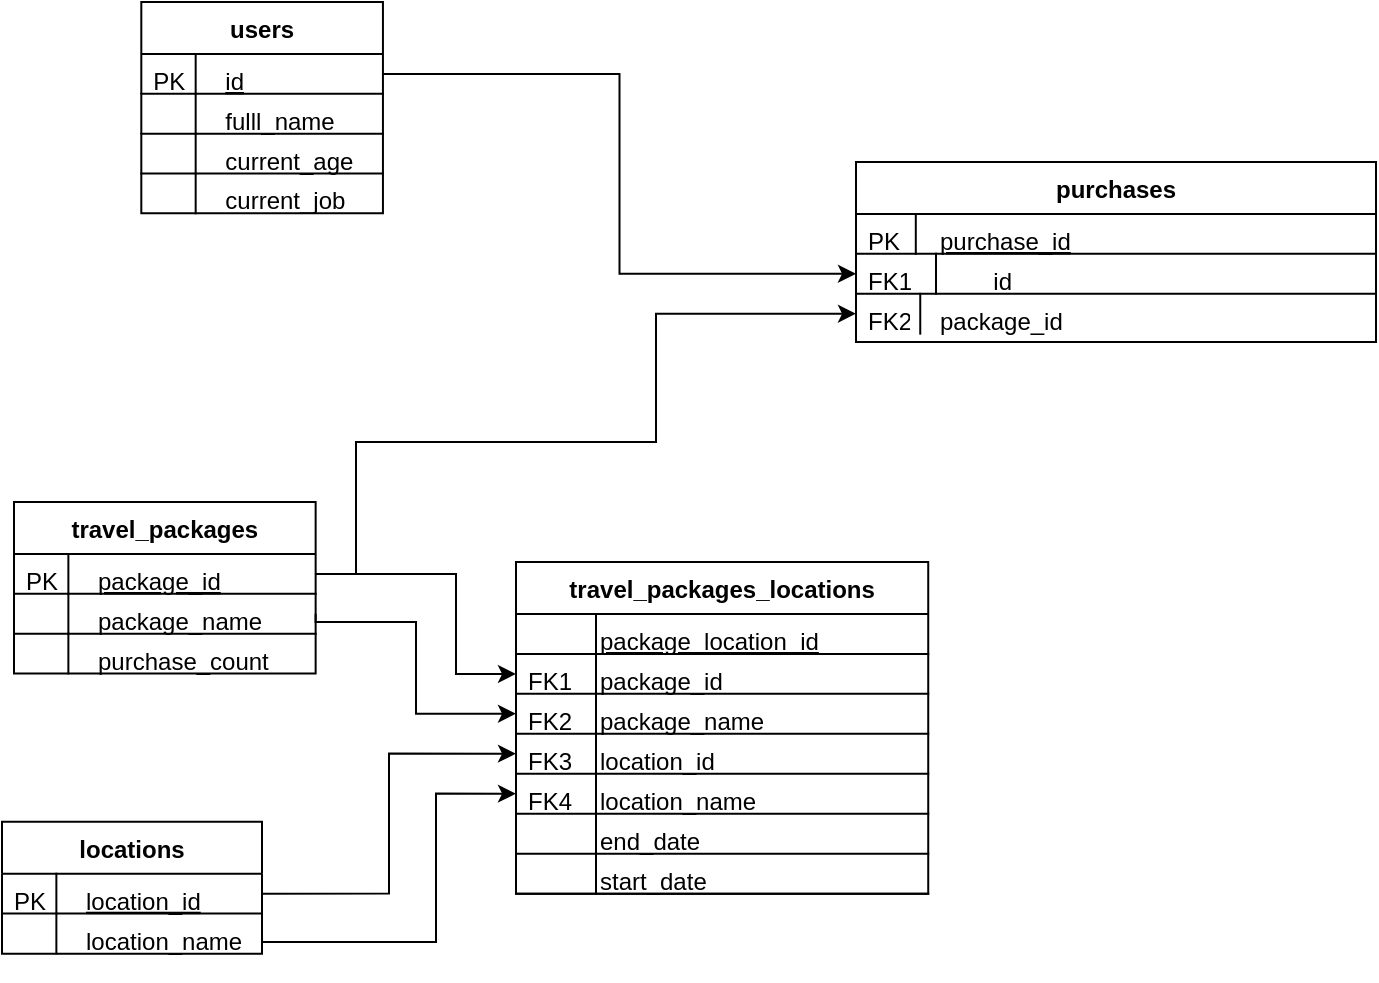 <mxfile version="11.1.4" type="device"><diagram id="C5RBs43oDa-KdzZeNtuy" name="Page-1"><mxGraphModel dx="1068" dy="708" grid="1" gridSize="10" guides="1" tooltips="1" connect="1" arrows="1" fold="1" page="1" pageScale="1" pageWidth="827" pageHeight="1169" math="0" shadow="0"><root><mxCell id="WIyWlLk6GJQsqaUBKTNV-0"/><mxCell id="WIyWlLk6GJQsqaUBKTNV-1" parent="WIyWlLk6GJQsqaUBKTNV-0"/><mxCell id="l_IEqBII2UeXaePK1DsT-18" value="" style="group;container=1;" parent="WIyWlLk6GJQsqaUBKTNV-1" vertex="1" connectable="0"><mxGeometry x="130" y="120" width="416.12" height="405.73" as="geometry"/></mxCell><mxCell id="zkfFHV4jXpPFQw0GAbJ--51" value="users" style="swimlane;fontStyle=1;childLayout=stackLayout;horizontal=1;startSize=26;horizontalStack=0;resizeParent=1;resizeLast=0;collapsible=1;marginBottom=0;rounded=0;shadow=0;strokeWidth=1;" parent="l_IEqBII2UeXaePK1DsT-18" vertex="1"><mxGeometry x="22.653" width="120.816" height="105.64" as="geometry"><mxRectangle x="20" y="80" width="160" height="26" as="alternateBounds"/></mxGeometry></mxCell><mxCell id="zkfFHV4jXpPFQw0GAbJ--52" value="id" style="shape=partialRectangle;top=0;left=0;right=0;bottom=1;align=left;verticalAlign=top;fillColor=none;spacingLeft=40;spacingRight=4;overflow=hidden;rotatable=0;points=[[0,0.5],[1,0.5]];portConstraint=eastwest;dropTarget=0;rounded=0;shadow=0;strokeWidth=1;fontStyle=4" parent="zkfFHV4jXpPFQw0GAbJ--51" vertex="1"><mxGeometry y="26" width="120.816" height="19.91" as="geometry"/></mxCell><mxCell id="zkfFHV4jXpPFQw0GAbJ--53" value="PK" style="shape=partialRectangle;top=0;left=0;bottom=0;fillColor=none;align=left;verticalAlign=top;spacingLeft=4;spacingRight=4;overflow=hidden;rotatable=0;points=[];portConstraint=eastwest;part=1;" parent="zkfFHV4jXpPFQw0GAbJ--52" vertex="1" connectable="0"><mxGeometry width="27.184" height="19.91" as="geometry"/></mxCell><mxCell id="zkfFHV4jXpPFQw0GAbJ--54" value="fulll_name&#10;" style="shape=partialRectangle;top=0;left=0;right=0;bottom=1;align=left;verticalAlign=top;fillColor=none;spacingLeft=40;spacingRight=4;overflow=hidden;rotatable=0;points=[[0,0.5],[1,0.5]];portConstraint=eastwest;dropTarget=0;rounded=0;shadow=0;strokeWidth=1;" parent="zkfFHV4jXpPFQw0GAbJ--51" vertex="1"><mxGeometry y="45.91" width="120.816" height="19.91" as="geometry"/></mxCell><mxCell id="zkfFHV4jXpPFQw0GAbJ--55" value="" style="shape=partialRectangle;top=0;left=0;bottom=0;fillColor=none;align=left;verticalAlign=top;spacingLeft=4;spacingRight=4;overflow=hidden;rotatable=0;points=[];portConstraint=eastwest;part=1;" parent="zkfFHV4jXpPFQw0GAbJ--54" vertex="1" connectable="0"><mxGeometry width="27.184" height="19.91" as="geometry"/></mxCell><mxCell id="l_IEqBII2UeXaePK1DsT-0" value="current_age" style="shape=partialRectangle;top=0;left=0;right=0;bottom=1;align=left;verticalAlign=top;fillColor=none;spacingLeft=40;spacingRight=4;overflow=hidden;rotatable=0;points=[[0,0.5],[1,0.5]];portConstraint=eastwest;dropTarget=0;rounded=0;shadow=0;strokeWidth=1;" parent="zkfFHV4jXpPFQw0GAbJ--51" vertex="1"><mxGeometry y="65.82" width="120.816" height="19.91" as="geometry"/></mxCell><mxCell id="l_IEqBII2UeXaePK1DsT-1" value="" style="shape=partialRectangle;top=0;left=0;bottom=0;fillColor=none;align=left;verticalAlign=top;spacingLeft=4;spacingRight=4;overflow=hidden;rotatable=0;points=[];portConstraint=eastwest;part=1;" parent="l_IEqBII2UeXaePK1DsT-0" vertex="1" connectable="0"><mxGeometry width="27.184" height="19.91" as="geometry"/></mxCell><mxCell id="l_IEqBII2UeXaePK1DsT-2" value="current_job" style="shape=partialRectangle;top=0;left=0;right=0;bottom=0;align=left;verticalAlign=top;fillColor=none;spacingLeft=40;spacingRight=4;overflow=hidden;rotatable=0;points=[[0,0.5],[1,0.5]];portConstraint=eastwest;dropTarget=0;rounded=0;shadow=0;strokeWidth=1;" parent="zkfFHV4jXpPFQw0GAbJ--51" vertex="1"><mxGeometry y="85.73" width="120.816" height="19.91" as="geometry"/></mxCell><mxCell id="l_IEqBII2UeXaePK1DsT-3" value="" style="shape=partialRectangle;top=0;left=0;bottom=0;fillColor=none;align=left;verticalAlign=top;spacingLeft=4;spacingRight=4;overflow=hidden;rotatable=0;points=[];portConstraint=eastwest;part=1;" parent="l_IEqBII2UeXaePK1DsT-2" vertex="1" connectable="0"><mxGeometry width="27.184" height="19.91" as="geometry"/></mxCell><mxCell id="zkfFHV4jXpPFQw0GAbJ--64" value="travel_packages_locations" style="swimlane;fontStyle=1;childLayout=stackLayout;horizontal=1;startSize=26;horizontalStack=0;resizeParent=1;resizeLast=0;collapsible=1;marginBottom=0;rounded=0;shadow=0;strokeWidth=1;" parent="l_IEqBII2UeXaePK1DsT-18" vertex="1"><mxGeometry x="210" y="280" width="206.12" height="165.82" as="geometry"><mxRectangle x="260" y="270" width="160" height="26" as="alternateBounds"/></mxGeometry></mxCell><mxCell id="zkfFHV4jXpPFQw0GAbJ--65" value="package_location_id" style="shape=partialRectangle;top=0;left=0;right=0;bottom=1;align=left;verticalAlign=top;fillColor=none;spacingLeft=40;spacingRight=4;overflow=hidden;rotatable=0;points=[[0,0.5],[1,0.5]];portConstraint=eastwest;dropTarget=0;rounded=0;shadow=0;strokeWidth=1;fontStyle=4" parent="zkfFHV4jXpPFQw0GAbJ--64" vertex="1"><mxGeometry y="26" width="206.12" height="20" as="geometry"/></mxCell><mxCell id="zkfFHV4jXpPFQw0GAbJ--66" value="" style="shape=partialRectangle;top=0;left=0;bottom=0;fillColor=none;align=left;verticalAlign=top;spacingLeft=4;spacingRight=4;overflow=hidden;rotatable=0;points=[];portConstraint=eastwest;part=1;" parent="zkfFHV4jXpPFQw0GAbJ--65" vertex="1" connectable="0"><mxGeometry width="40" height="20" as="geometry"/></mxCell><mxCell id="zkfFHV4jXpPFQw0GAbJ--67" value="package_id" style="shape=partialRectangle;top=0;left=0;right=0;bottom=1;align=left;verticalAlign=top;fillColor=none;spacingLeft=40;spacingRight=4;overflow=hidden;rotatable=0;points=[[0,0.5],[1,0.5]];portConstraint=eastwest;dropTarget=0;rounded=0;shadow=0;strokeWidth=1;" parent="zkfFHV4jXpPFQw0GAbJ--64" vertex="1"><mxGeometry y="46" width="206.12" height="19.91" as="geometry"/></mxCell><mxCell id="zkfFHV4jXpPFQw0GAbJ--68" value="FK1" style="shape=partialRectangle;top=0;left=0;bottom=0;fillColor=none;align=left;verticalAlign=top;spacingLeft=4;spacingRight=4;overflow=hidden;rotatable=0;points=[];portConstraint=eastwest;part=1;" parent="zkfFHV4jXpPFQw0GAbJ--67" vertex="1" connectable="0"><mxGeometry width="40" height="19.91" as="geometry"/></mxCell><mxCell id="zkfFHV4jXpPFQw0GAbJ--69" value="package_name" style="shape=partialRectangle;top=0;left=0;right=0;bottom=1;align=left;verticalAlign=top;fillColor=none;spacingLeft=40;spacingRight=4;overflow=hidden;rotatable=0;points=[[0,0.5],[1,0.5]];portConstraint=eastwest;dropTarget=0;rounded=0;shadow=0;strokeWidth=1;" parent="zkfFHV4jXpPFQw0GAbJ--64" vertex="1"><mxGeometry y="65.91" width="206.12" height="19.91" as="geometry"/></mxCell><mxCell id="zkfFHV4jXpPFQw0GAbJ--70" value="FK2" style="shape=partialRectangle;top=0;left=0;bottom=0;fillColor=none;align=left;verticalAlign=top;spacingLeft=4;spacingRight=4;overflow=hidden;rotatable=0;points=[];portConstraint=eastwest;part=1;" parent="zkfFHV4jXpPFQw0GAbJ--69" vertex="1" connectable="0"><mxGeometry width="40" height="19.91" as="geometry"/></mxCell><mxCell id="l_IEqBII2UeXaePK1DsT-5" value="location_id" style="shape=partialRectangle;top=0;left=0;right=0;bottom=1;align=left;verticalAlign=top;fillColor=none;spacingLeft=40;spacingRight=4;overflow=hidden;rotatable=0;points=[[0,0.5],[1,0.5]];portConstraint=eastwest;dropTarget=0;rounded=0;shadow=0;strokeWidth=1;" parent="zkfFHV4jXpPFQw0GAbJ--64" vertex="1"><mxGeometry y="85.82" width="206.12" height="20" as="geometry"/></mxCell><mxCell id="l_IEqBII2UeXaePK1DsT-6" value="FK3" style="shape=partialRectangle;top=0;left=0;bottom=0;fillColor=none;align=left;verticalAlign=top;spacingLeft=4;spacingRight=4;overflow=hidden;rotatable=0;points=[];portConstraint=eastwest;part=1;" parent="l_IEqBII2UeXaePK1DsT-5" vertex="1" connectable="0"><mxGeometry width="40" height="20" as="geometry"/></mxCell><mxCell id="l_IEqBII2UeXaePK1DsT-7" value="location_name" style="shape=partialRectangle;top=0;left=0;right=0;bottom=1;align=left;verticalAlign=top;fillColor=none;spacingLeft=40;spacingRight=4;overflow=hidden;rotatable=0;points=[[0,0.5],[1,0.5]];portConstraint=eastwest;dropTarget=0;rounded=0;shadow=0;strokeWidth=1;" parent="zkfFHV4jXpPFQw0GAbJ--64" vertex="1"><mxGeometry y="105.82" width="206.12" height="20" as="geometry"/></mxCell><mxCell id="l_IEqBII2UeXaePK1DsT-8" value="FK4" style="shape=partialRectangle;top=0;left=0;bottom=0;fillColor=none;align=left;verticalAlign=top;spacingLeft=4;spacingRight=4;overflow=hidden;rotatable=0;points=[];portConstraint=eastwest;part=1;" parent="l_IEqBII2UeXaePK1DsT-7" vertex="1" connectable="0"><mxGeometry width="40" height="20" as="geometry"/></mxCell><mxCell id="3_1lcEI6mqw2sMQCIR29-15" value="end_date" style="shape=partialRectangle;top=0;left=0;right=0;bottom=1;align=left;verticalAlign=top;fillColor=none;spacingLeft=40;spacingRight=4;overflow=hidden;rotatable=0;points=[[0,0.5],[1,0.5]];portConstraint=eastwest;dropTarget=0;rounded=0;shadow=0;strokeWidth=1;" vertex="1" parent="zkfFHV4jXpPFQw0GAbJ--64"><mxGeometry y="125.82" width="206.12" height="20" as="geometry"/></mxCell><mxCell id="3_1lcEI6mqw2sMQCIR29-16" value="" style="shape=partialRectangle;top=0;left=0;bottom=0;fillColor=none;align=left;verticalAlign=top;spacingLeft=4;spacingRight=4;overflow=hidden;rotatable=0;points=[];portConstraint=eastwest;part=1;" vertex="1" connectable="0" parent="3_1lcEI6mqw2sMQCIR29-15"><mxGeometry width="40" height="20" as="geometry"/></mxCell><mxCell id="3_1lcEI6mqw2sMQCIR29-13" value="start_date" style="shape=partialRectangle;top=0;left=0;right=0;bottom=1;align=left;verticalAlign=top;fillColor=none;spacingLeft=40;spacingRight=4;overflow=hidden;rotatable=0;points=[[0,0.5],[1,0.5]];portConstraint=eastwest;dropTarget=0;rounded=0;shadow=0;strokeWidth=1;" vertex="1" parent="zkfFHV4jXpPFQw0GAbJ--64"><mxGeometry y="145.82" width="206.12" height="20" as="geometry"/></mxCell><mxCell id="3_1lcEI6mqw2sMQCIR29-14" value="" style="shape=partialRectangle;top=0;left=0;bottom=0;fillColor=none;align=left;verticalAlign=top;spacingLeft=4;spacingRight=4;overflow=hidden;rotatable=0;points=[];portConstraint=eastwest;part=1;" vertex="1" connectable="0" parent="3_1lcEI6mqw2sMQCIR29-13"><mxGeometry width="40" height="20" as="geometry"/></mxCell><mxCell id="l_IEqBII2UeXaePK1DsT-4" value="" style="group" parent="l_IEqBII2UeXaePK1DsT-18" vertex="1" connectable="0"><mxGeometry x="-10.999" y="249.995" width="120.82" height="85.73" as="geometry"/></mxCell><mxCell id="zkfFHV4jXpPFQw0GAbJ--56" value="travel_packages" style="swimlane;fontStyle=1;childLayout=stackLayout;horizontal=1;startSize=26;horizontalStack=0;resizeParent=1;resizeLast=0;collapsible=1;marginBottom=0;rounded=0;shadow=0;strokeWidth=1;" parent="l_IEqBII2UeXaePK1DsT-4" vertex="1"><mxGeometry x="-30" width="150.82" height="85.73" as="geometry"><mxRectangle x="260" y="80" width="160" height="26" as="alternateBounds"/></mxGeometry></mxCell><mxCell id="zkfFHV4jXpPFQw0GAbJ--57" value="package_id" style="shape=partialRectangle;top=0;left=0;right=0;bottom=1;align=left;verticalAlign=top;fillColor=none;spacingLeft=40;spacingRight=4;overflow=hidden;rotatable=0;points=[[0,0.5],[1,0.5]];portConstraint=eastwest;dropTarget=0;rounded=0;shadow=0;strokeWidth=1;fontStyle=4" parent="zkfFHV4jXpPFQw0GAbJ--56" vertex="1"><mxGeometry y="26" width="150.82" height="19.91" as="geometry"/></mxCell><mxCell id="zkfFHV4jXpPFQw0GAbJ--58" value="PK" style="shape=partialRectangle;top=0;left=0;bottom=0;fillColor=none;align=left;verticalAlign=top;spacingLeft=4;spacingRight=4;overflow=hidden;rotatable=0;points=[];portConstraint=eastwest;part=1;" parent="zkfFHV4jXpPFQw0GAbJ--57" vertex="1" connectable="0"><mxGeometry width="27.184" height="19.91" as="geometry"/></mxCell><mxCell id="zkfFHV4jXpPFQw0GAbJ--59" value="package_name" style="shape=partialRectangle;top=0;left=0;right=0;bottom=1;align=left;verticalAlign=top;fillColor=none;spacingLeft=40;spacingRight=4;overflow=hidden;rotatable=0;points=[[0,0.5],[1,0.5]];portConstraint=eastwest;dropTarget=0;rounded=0;shadow=0;strokeWidth=1;" parent="zkfFHV4jXpPFQw0GAbJ--56" vertex="1"><mxGeometry y="45.91" width="150.82" height="19.91" as="geometry"/></mxCell><mxCell id="zkfFHV4jXpPFQw0GAbJ--60" value="" style="shape=partialRectangle;top=0;left=0;bottom=0;fillColor=none;align=left;verticalAlign=top;spacingLeft=4;spacingRight=4;overflow=hidden;rotatable=0;points=[];portConstraint=eastwest;part=1;" parent="zkfFHV4jXpPFQw0GAbJ--59" vertex="1" connectable="0"><mxGeometry width="27.184" height="19.91" as="geometry"/></mxCell><mxCell id="zkfFHV4jXpPFQw0GAbJ--61" value="purchase_count" style="shape=partialRectangle;top=0;left=0;right=0;bottom=0;align=left;verticalAlign=top;fillColor=none;spacingLeft=40;spacingRight=4;overflow=hidden;rotatable=0;points=[[0,0.5],[1,0.5]];portConstraint=eastwest;dropTarget=0;rounded=0;shadow=0;strokeWidth=1;" parent="zkfFHV4jXpPFQw0GAbJ--56" vertex="1"><mxGeometry y="65.82" width="150.82" height="19.91" as="geometry"/></mxCell><mxCell id="zkfFHV4jXpPFQw0GAbJ--62" value="" style="shape=partialRectangle;top=0;left=0;bottom=0;fillColor=none;align=left;verticalAlign=top;spacingLeft=4;spacingRight=4;overflow=hidden;rotatable=0;points=[];portConstraint=eastwest;part=1;" parent="zkfFHV4jXpPFQw0GAbJ--61" vertex="1" connectable="0"><mxGeometry width="27.184" height="19.91" as="geometry"/></mxCell><mxCell id="3_1lcEI6mqw2sMQCIR29-2" style="edgeStyle=orthogonalEdgeStyle;rounded=0;orthogonalLoop=1;jettySize=auto;html=1;exitX=1;exitY=0.5;exitDx=0;exitDy=0;entryX=0;entryY=0.5;entryDx=0;entryDy=0;" edge="1" parent="l_IEqBII2UeXaePK1DsT-18" source="zkfFHV4jXpPFQw0GAbJ--59" target="zkfFHV4jXpPFQw0GAbJ--69"><mxGeometry relative="1" as="geometry"><Array as="points"><mxPoint x="110" y="310"/><mxPoint x="160" y="310"/><mxPoint x="160" y="356"/></Array></mxGeometry></mxCell><mxCell id="3_1lcEI6mqw2sMQCIR29-4" style="edgeStyle=orthogonalEdgeStyle;rounded=0;orthogonalLoop=1;jettySize=auto;html=1;exitX=1;exitY=0.5;exitDx=0;exitDy=0;entryX=0;entryY=0.5;entryDx=0;entryDy=0;" edge="1" parent="l_IEqBII2UeXaePK1DsT-18" source="zkfFHV4jXpPFQw0GAbJ--57" target="zkfFHV4jXpPFQw0GAbJ--67"><mxGeometry relative="1" as="geometry"><Array as="points"><mxPoint x="180" y="286"/><mxPoint x="180" y="336"/></Array></mxGeometry></mxCell><mxCell id="l_IEqBII2UeXaePK1DsT-19" value="purchases" style="swimlane;fontStyle=1;childLayout=stackLayout;horizontal=1;startSize=26;horizontalStack=0;resizeParent=1;resizeLast=0;collapsible=1;marginBottom=0;rounded=0;shadow=0;strokeWidth=1;" parent="WIyWlLk6GJQsqaUBKTNV-1" vertex="1"><mxGeometry x="510" y="200" width="260" height="90" as="geometry"><mxRectangle x="20" y="80" width="160" height="26" as="alternateBounds"/></mxGeometry></mxCell><mxCell id="l_IEqBII2UeXaePK1DsT-20" value="purchase_id" style="shape=partialRectangle;top=0;left=0;right=0;bottom=1;align=left;verticalAlign=top;fillColor=none;spacingLeft=40;spacingRight=4;overflow=hidden;rotatable=0;points=[[0,0.5],[1,0.5]];portConstraint=eastwest;dropTarget=0;rounded=0;shadow=0;strokeWidth=1;fontStyle=4" parent="l_IEqBII2UeXaePK1DsT-19" vertex="1"><mxGeometry y="26" width="260" height="19.91" as="geometry"/></mxCell><mxCell id="l_IEqBII2UeXaePK1DsT-21" value="PK" style="shape=partialRectangle;top=0;left=0;bottom=0;fillColor=none;align=left;verticalAlign=top;spacingLeft=4;spacingRight=4;overflow=hidden;rotatable=0;points=[];portConstraint=eastwest;part=1;" parent="l_IEqBII2UeXaePK1DsT-20" vertex="1" connectable="0"><mxGeometry width="29.902" height="19.91" as="geometry"/></mxCell><mxCell id="l_IEqBII2UeXaePK1DsT-22" value="        id" style="shape=partialRectangle;top=0;left=0;right=0;bottom=1;align=left;verticalAlign=top;fillColor=none;spacingLeft=40;spacingRight=4;overflow=hidden;rotatable=0;points=[[0,0.5],[1,0.5]];portConstraint=eastwest;dropTarget=0;rounded=0;shadow=0;strokeWidth=1;" parent="l_IEqBII2UeXaePK1DsT-19" vertex="1"><mxGeometry y="45.91" width="260" height="20" as="geometry"/></mxCell><mxCell id="l_IEqBII2UeXaePK1DsT-23" value="FK1" style="shape=partialRectangle;top=0;left=0;bottom=0;fillColor=none;align=left;verticalAlign=top;spacingLeft=4;spacingRight=4;overflow=hidden;rotatable=0;points=[];portConstraint=eastwest;part=1;" parent="l_IEqBII2UeXaePK1DsT-22" vertex="1" connectable="0"><mxGeometry width="40" height="20" as="geometry"/></mxCell><mxCell id="l_IEqBII2UeXaePK1DsT-24" value="package_id" style="shape=partialRectangle;top=0;left=0;right=0;bottom=0;align=left;verticalAlign=top;fillColor=none;spacingLeft=40;spacingRight=4;overflow=hidden;rotatable=0;points=[[0,0.5],[1,0.5]];portConstraint=eastwest;dropTarget=0;rounded=0;shadow=0;strokeWidth=1;" parent="l_IEqBII2UeXaePK1DsT-19" vertex="1"><mxGeometry y="65.91" width="260" height="19.91" as="geometry"/></mxCell><mxCell id="l_IEqBII2UeXaePK1DsT-25" value="FK2" style="shape=partialRectangle;top=0;left=0;bottom=0;fillColor=none;align=left;verticalAlign=top;spacingLeft=4;spacingRight=4;overflow=hidden;rotatable=0;points=[];portConstraint=eastwest;part=1;" parent="l_IEqBII2UeXaePK1DsT-24" vertex="1" connectable="0"><mxGeometry width="32.126" height="19.91" as="geometry"/></mxCell><mxCell id="l_IEqBII2UeXaePK1DsT-32" style="edgeStyle=orthogonalEdgeStyle;rounded=0;orthogonalLoop=1;jettySize=auto;html=1;exitX=1;exitY=0.5;exitDx=0;exitDy=0;startArrow=none;startFill=0;endArrow=classic;endFill=1;" parent="WIyWlLk6GJQsqaUBKTNV-1" source="zkfFHV4jXpPFQw0GAbJ--52" target="l_IEqBII2UeXaePK1DsT-22" edge="1"><mxGeometry relative="1" as="geometry"/></mxCell><mxCell id="l_IEqBII2UeXaePK1DsT-36" style="edgeStyle=orthogonalEdgeStyle;rounded=0;orthogonalLoop=1;jettySize=auto;html=1;exitX=1;exitY=0.5;exitDx=0;exitDy=0;entryX=0;entryY=0.5;entryDx=0;entryDy=0;startArrow=none;startFill=0;endArrow=classic;endFill=1;" parent="WIyWlLk6GJQsqaUBKTNV-1" source="zkfFHV4jXpPFQw0GAbJ--57" target="l_IEqBII2UeXaePK1DsT-24" edge="1"><mxGeometry relative="1" as="geometry"><Array as="points"><mxPoint x="260" y="406"/><mxPoint x="260" y="340"/><mxPoint x="410" y="340"/><mxPoint x="410" y="276"/></Array></mxGeometry></mxCell><mxCell id="l_IEqBII2UeXaePK1DsT-9" value="" style="group" parent="WIyWlLk6GJQsqaUBKTNV-1" vertex="1" connectable="0"><mxGeometry x="123.5" y="529.86" width="130" height="79.64" as="geometry"/></mxCell><mxCell id="l_IEqBII2UeXaePK1DsT-10" value="locations" style="swimlane;fontStyle=1;childLayout=stackLayout;horizontal=1;startSize=26;horizontalStack=0;resizeParent=1;resizeLast=0;collapsible=1;marginBottom=0;rounded=0;shadow=0;strokeWidth=1;" parent="l_IEqBII2UeXaePK1DsT-9" vertex="1"><mxGeometry x="-40.5" width="130" height="66" as="geometry"><mxRectangle x="260" y="80" width="160" height="26" as="alternateBounds"/></mxGeometry></mxCell><mxCell id="l_IEqBII2UeXaePK1DsT-11" value="location_id" style="shape=partialRectangle;top=0;left=0;right=0;bottom=1;align=left;verticalAlign=top;fillColor=none;spacingLeft=40;spacingRight=4;overflow=hidden;rotatable=0;points=[[0,0.5],[1,0.5]];portConstraint=eastwest;dropTarget=0;rounded=0;shadow=0;strokeWidth=1;fontStyle=4" parent="l_IEqBII2UeXaePK1DsT-10" vertex="1"><mxGeometry y="26" width="130" height="19.91" as="geometry"/></mxCell><mxCell id="l_IEqBII2UeXaePK1DsT-12" value="PK" style="shape=partialRectangle;top=0;left=0;bottom=0;fillColor=none;align=left;verticalAlign=top;spacingLeft=4;spacingRight=4;overflow=hidden;rotatable=0;points=[];portConstraint=eastwest;part=1;" parent="l_IEqBII2UeXaePK1DsT-11" vertex="1" connectable="0"><mxGeometry width="27.184" height="19.91" as="geometry"/></mxCell><mxCell id="l_IEqBII2UeXaePK1DsT-13" value="location_name" style="shape=partialRectangle;top=0;left=0;right=0;bottom=0;align=left;verticalAlign=top;fillColor=none;spacingLeft=40;spacingRight=4;overflow=hidden;rotatable=0;points=[[0,0.5],[1,0.5]];portConstraint=eastwest;dropTarget=0;rounded=0;shadow=0;strokeWidth=1;" parent="l_IEqBII2UeXaePK1DsT-10" vertex="1"><mxGeometry y="45.91" width="130" height="19.91" as="geometry"/></mxCell><mxCell id="l_IEqBII2UeXaePK1DsT-14" value="" style="shape=partialRectangle;top=0;left=0;bottom=0;fillColor=none;align=left;verticalAlign=top;spacingLeft=4;spacingRight=4;overflow=hidden;rotatable=0;points=[];portConstraint=eastwest;part=1;" parent="l_IEqBII2UeXaePK1DsT-13" vertex="1" connectable="0"><mxGeometry width="27.184" height="19.91" as="geometry"/></mxCell><mxCell id="l_IEqBII2UeXaePK1DsT-17" style="edgeStyle=orthogonalEdgeStyle;rounded=0;orthogonalLoop=1;jettySize=auto;html=1;exitX=1;exitY=0.5;exitDx=0;exitDy=0;startArrow=none;startFill=0;endArrow=classic;endFill=1;entryX=0;entryY=0.5;entryDx=0;entryDy=0;" parent="WIyWlLk6GJQsqaUBKTNV-1" source="l_IEqBII2UeXaePK1DsT-11" target="l_IEqBII2UeXaePK1DsT-5" edge="1"><mxGeometry relative="1" as="geometry"/></mxCell><mxCell id="3_1lcEI6mqw2sMQCIR29-0" style="edgeStyle=orthogonalEdgeStyle;rounded=0;orthogonalLoop=1;jettySize=auto;html=1;exitX=1;exitY=0.5;exitDx=0;exitDy=0;entryX=0;entryY=0.5;entryDx=0;entryDy=0;" edge="1" parent="WIyWlLk6GJQsqaUBKTNV-1" source="l_IEqBII2UeXaePK1DsT-13" target="l_IEqBII2UeXaePK1DsT-7"><mxGeometry relative="1" as="geometry"><Array as="points"><mxPoint x="213" y="590"/><mxPoint x="300" y="590"/><mxPoint x="300" y="516"/></Array></mxGeometry></mxCell></root></mxGraphModel></diagram></mxfile>